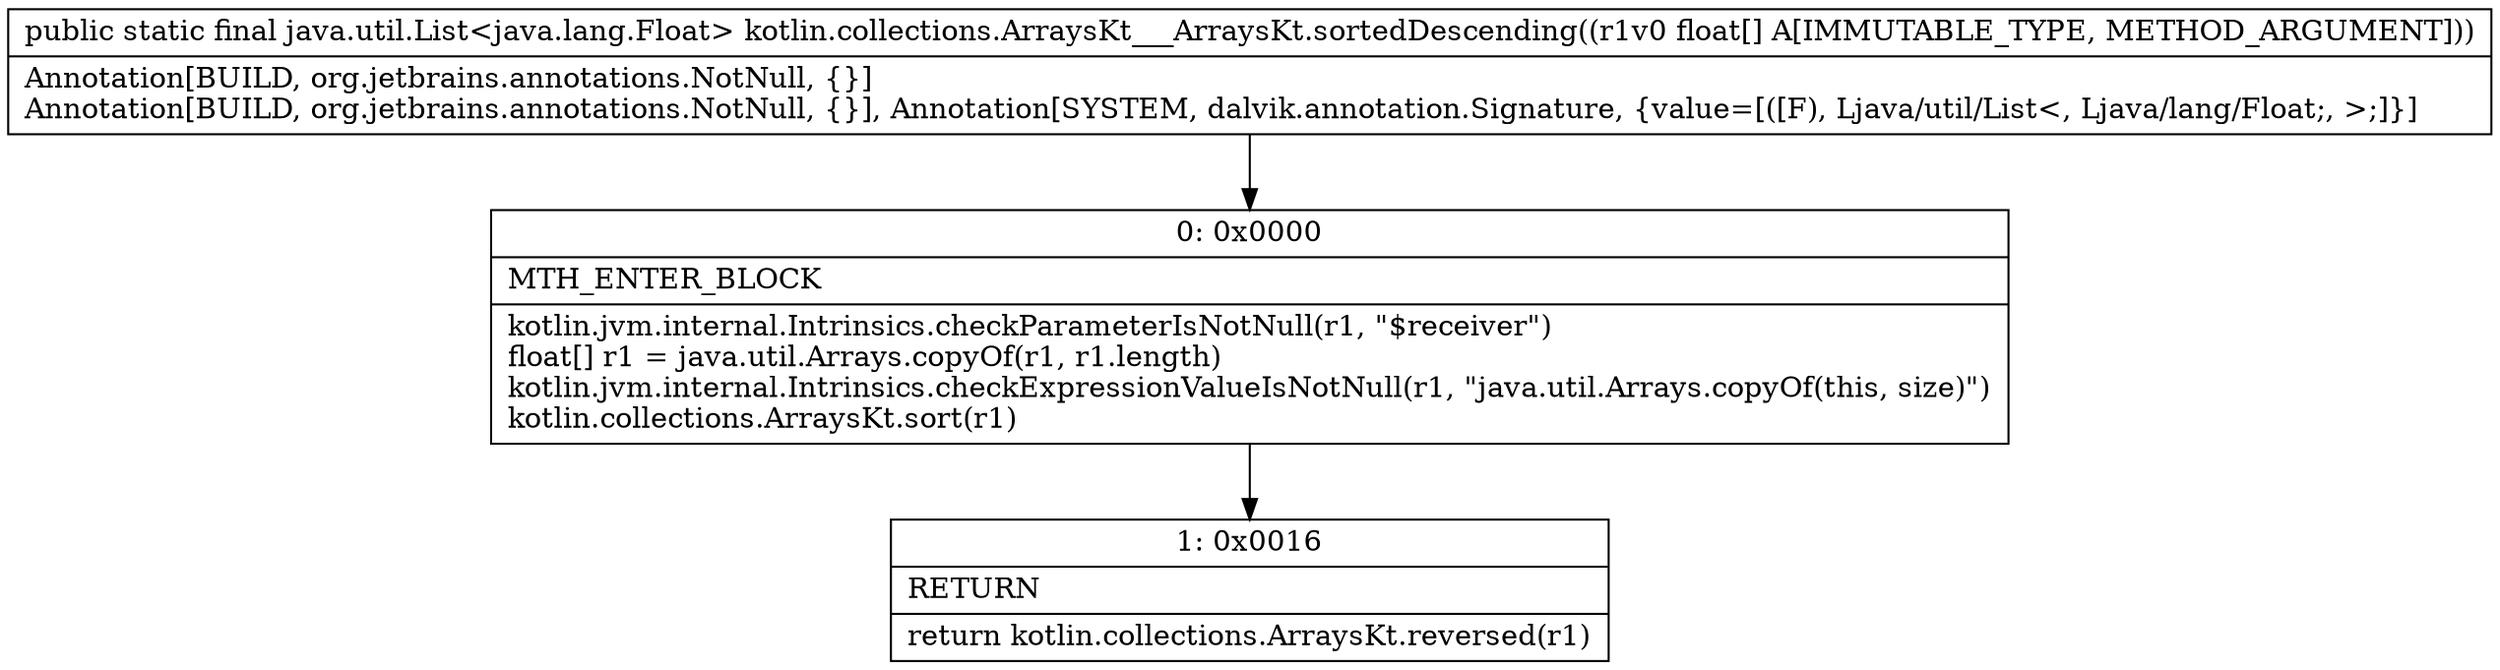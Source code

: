 digraph "CFG forkotlin.collections.ArraysKt___ArraysKt.sortedDescending([F)Ljava\/util\/List;" {
Node_0 [shape=record,label="{0\:\ 0x0000|MTH_ENTER_BLOCK\l|kotlin.jvm.internal.Intrinsics.checkParameterIsNotNull(r1, \"$receiver\")\lfloat[] r1 = java.util.Arrays.copyOf(r1, r1.length)\lkotlin.jvm.internal.Intrinsics.checkExpressionValueIsNotNull(r1, \"java.util.Arrays.copyOf(this, size)\")\lkotlin.collections.ArraysKt.sort(r1)\l}"];
Node_1 [shape=record,label="{1\:\ 0x0016|RETURN\l|return kotlin.collections.ArraysKt.reversed(r1)\l}"];
MethodNode[shape=record,label="{public static final java.util.List\<java.lang.Float\> kotlin.collections.ArraysKt___ArraysKt.sortedDescending((r1v0 float[] A[IMMUTABLE_TYPE, METHOD_ARGUMENT]))  | Annotation[BUILD, org.jetbrains.annotations.NotNull, \{\}]\lAnnotation[BUILD, org.jetbrains.annotations.NotNull, \{\}], Annotation[SYSTEM, dalvik.annotation.Signature, \{value=[([F), Ljava\/util\/List\<, Ljava\/lang\/Float;, \>;]\}]\l}"];
MethodNode -> Node_0;
Node_0 -> Node_1;
}

